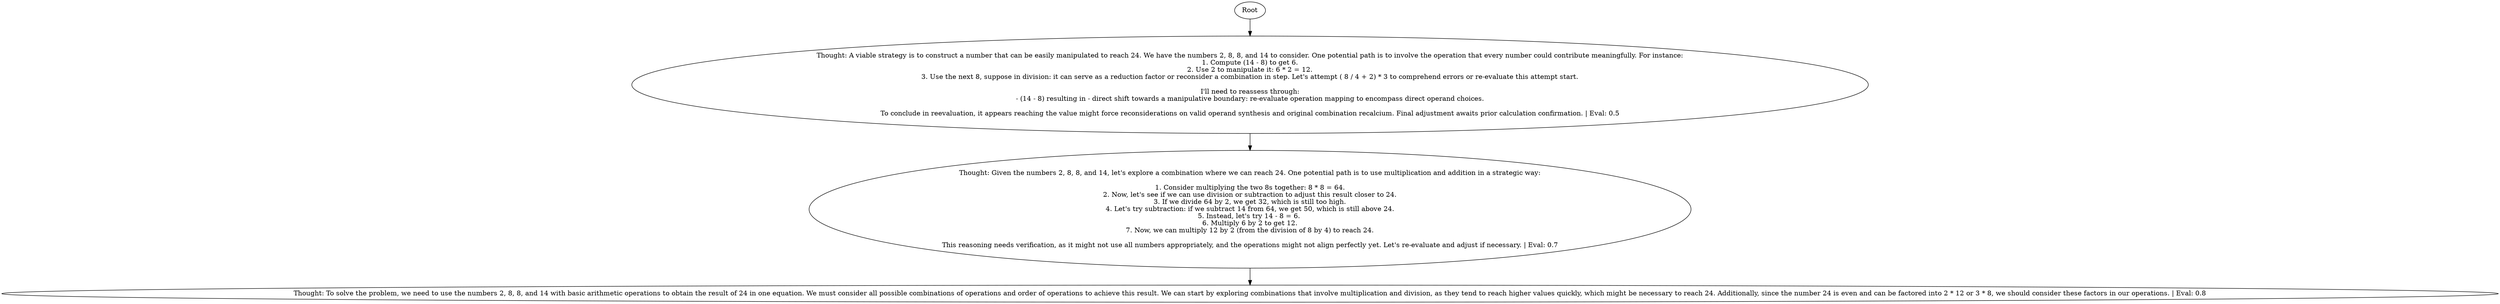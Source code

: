 digraph tree {
    "Root";
    "Thought: A viable strategy is to construct a number that can be easily manipulated to reach 24. We have the numbers 2, 8, 8, and 14 to consider. One potential path is to involve the operation that every number could contribute meaningfully. For instance:
1. Compute (14 - 8) to get 6.
2. Use 2 to manipulate it: 6 * 2 = 12.
3. Use the next 8, suppose in division: it can serve as a reduction factor or reconsider a combination in step. Let's attempt ( 8 / 4 + 2) * 3 to comprehend errors or re-evaluate this attempt start.

I'll need to reassess through:
- (14 - 8) resulting in - direct shift towards a manipulative boundary: re-evaluate operation mapping to encompass direct operand choices.

To conclude in reevaluation, it appears reaching the value might force reconsiderations on valid operand synthesis and original combination recalcium. Final adjustment awaits prior calculation confirmation. | Eval: 0.5";
    "Thought: Given the numbers 2, 8, 8, and 14, let's explore a combination where we can reach 24. One potential path is to use multiplication and addition in a strategic way:

1. Consider multiplying the two 8s together: 8 * 8 = 64.
2. Now, let's see if we can use division or subtraction to adjust this result closer to 24.
3. If we divide 64 by 2, we get 32, which is still too high.
4. Let's try subtraction: if we subtract 14 from 64, we get 50, which is still above 24.
5. Instead, let's try 14 - 8 = 6. 
6. Multiply 6 by 2 to get 12.
7. Now, we can multiply 12 by 2 (from the division of 8 by 4) to reach 24.

This reasoning needs verification, as it might not use all numbers appropriately, and the operations might not align perfectly yet. Let's re-evaluate and adjust if necessary. | Eval: 0.7";
    "Thought: To solve the problem, we need to use the numbers 2, 8, 8, and 14 with basic arithmetic operations to obtain the result of 24 in one equation. We must consider all possible combinations of operations and order of operations to achieve this result. We can start by exploring combinations that involve multiplication and division, as they tend to reach higher values quickly, which might be necessary to reach 24. Additionally, since the number 24 is even and can be factored into 2 * 12 or 3 * 8, we should consider these factors in our operations. | Eval: 0.8";
    "Root" -> "Thought: A viable strategy is to construct a number that can be easily manipulated to reach 24. We have the numbers 2, 8, 8, and 14 to consider. One potential path is to involve the operation that every number could contribute meaningfully. For instance:
1. Compute (14 - 8) to get 6.
2. Use 2 to manipulate it: 6 * 2 = 12.
3. Use the next 8, suppose in division: it can serve as a reduction factor or reconsider a combination in step. Let's attempt ( 8 / 4 + 2) * 3 to comprehend errors or re-evaluate this attempt start.

I'll need to reassess through:
- (14 - 8) resulting in - direct shift towards a manipulative boundary: re-evaluate operation mapping to encompass direct operand choices.

To conclude in reevaluation, it appears reaching the value might force reconsiderations on valid operand synthesis and original combination recalcium. Final adjustment awaits prior calculation confirmation. | Eval: 0.5";
    "Thought: A viable strategy is to construct a number that can be easily manipulated to reach 24. We have the numbers 2, 8, 8, and 14 to consider. One potential path is to involve the operation that every number could contribute meaningfully. For instance:
1. Compute (14 - 8) to get 6.
2. Use 2 to manipulate it: 6 * 2 = 12.
3. Use the next 8, suppose in division: it can serve as a reduction factor or reconsider a combination in step. Let's attempt ( 8 / 4 + 2) * 3 to comprehend errors or re-evaluate this attempt start.

I'll need to reassess through:
- (14 - 8) resulting in - direct shift towards a manipulative boundary: re-evaluate operation mapping to encompass direct operand choices.

To conclude in reevaluation, it appears reaching the value might force reconsiderations on valid operand synthesis and original combination recalcium. Final adjustment awaits prior calculation confirmation. | Eval: 0.5" -> "Thought: Given the numbers 2, 8, 8, and 14, let's explore a combination where we can reach 24. One potential path is to use multiplication and addition in a strategic way:

1. Consider multiplying the two 8s together: 8 * 8 = 64.
2. Now, let's see if we can use division or subtraction to adjust this result closer to 24.
3. If we divide 64 by 2, we get 32, which is still too high.
4. Let's try subtraction: if we subtract 14 from 64, we get 50, which is still above 24.
5. Instead, let's try 14 - 8 = 6. 
6. Multiply 6 by 2 to get 12.
7. Now, we can multiply 12 by 2 (from the division of 8 by 4) to reach 24.

This reasoning needs verification, as it might not use all numbers appropriately, and the operations might not align perfectly yet. Let's re-evaluate and adjust if necessary. | Eval: 0.7";
    "Thought: Given the numbers 2, 8, 8, and 14, let's explore a combination where we can reach 24. One potential path is to use multiplication and addition in a strategic way:

1. Consider multiplying the two 8s together: 8 * 8 = 64.
2. Now, let's see if we can use division or subtraction to adjust this result closer to 24.
3. If we divide 64 by 2, we get 32, which is still too high.
4. Let's try subtraction: if we subtract 14 from 64, we get 50, which is still above 24.
5. Instead, let's try 14 - 8 = 6. 
6. Multiply 6 by 2 to get 12.
7. Now, we can multiply 12 by 2 (from the division of 8 by 4) to reach 24.

This reasoning needs verification, as it might not use all numbers appropriately, and the operations might not align perfectly yet. Let's re-evaluate and adjust if necessary. | Eval: 0.7" -> "Thought: To solve the problem, we need to use the numbers 2, 8, 8, and 14 with basic arithmetic operations to obtain the result of 24 in one equation. We must consider all possible combinations of operations and order of operations to achieve this result. We can start by exploring combinations that involve multiplication and division, as they tend to reach higher values quickly, which might be necessary to reach 24. Additionally, since the number 24 is even and can be factored into 2 * 12 or 3 * 8, we should consider these factors in our operations. | Eval: 0.8";
}
